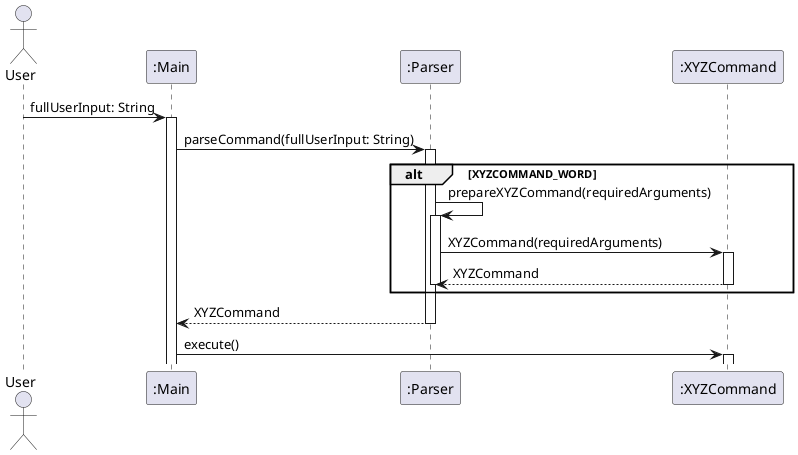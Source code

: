 @startuml
'https://plantuml.com/sequence-diagram

actor User
Participant ":Main" as Main
Participant ":Parser" as Parser
Participant ":XYZCommand" as XYZCommand

User -> Main: fullUserInput: String
activate Main
Main -> Parser: parseCommand(fullUserInput: String)
activate Parser

alt XYZCOMMAND_WORD
Parser -> Parser: prepareXYZCommand(requiredArguments)
activate Parser
Parser -> XYZCommand: XYZCommand(requiredArguments)
activate XYZCommand
XYZCommand --> Parser: XYZCommand
deactivate XYZCommand
deactivate Parser
end alt

Parser --> Main: XYZCommand
deactivate Parser
Main -> XYZCommand: execute()
activate XYZCommand
@enduml